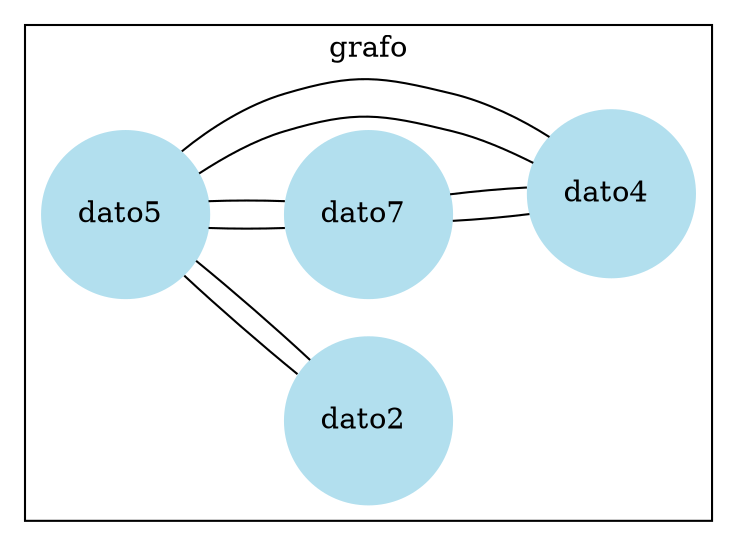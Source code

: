 graph G {
rankdir = LR; 
subgraph cluster_1 { 
node [color=lightblue2, style=filled, shape=circle]; 
n5[label="dato5 "] 
n2[label="dato2 "] 
n7[label="dato7 "] 
n4[label="dato4 "] 
n5 -- n2 
n5 -- n7 
n5 -- n4 
n2 -- n5 
n7 -- n5 
n7 -- n4 
n4 -- n7 
n4 -- n5 
label = "grafo";
}
}
